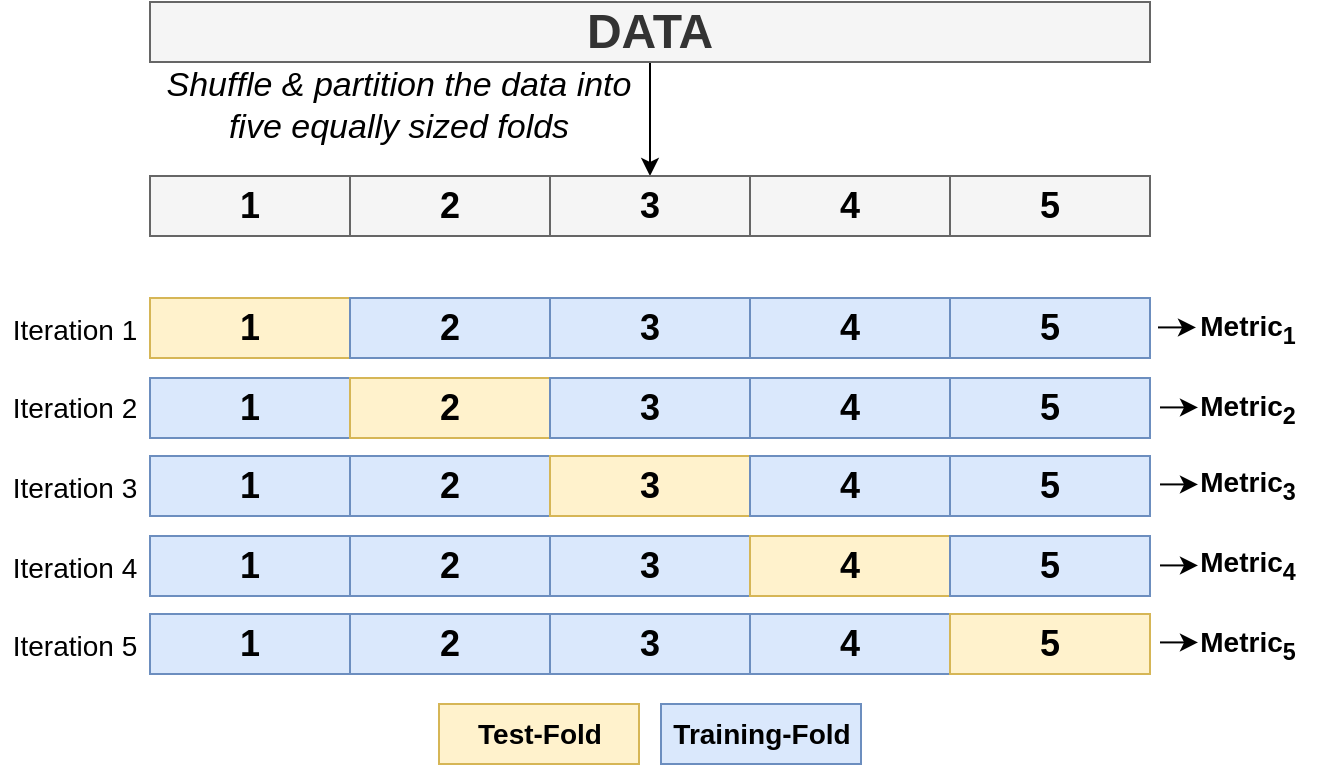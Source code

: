 <mxfile version="13.0.1"><diagram id="dfOa5_Vg3tfkJFFc-_it" name="Page-1"><mxGraphModel dx="2060" dy="1113" grid="0" gridSize="10" guides="1" tooltips="1" connect="1" arrows="1" fold="1" page="0" pageScale="1" pageWidth="827" pageHeight="1169" math="0" shadow="0"><root><mxCell id="0"/><mxCell id="1" parent="0"/><mxCell id="XUIznz5QriYrryBXYQu4-74" value="" style="rounded=0;whiteSpace=wrap;html=1;fillColor=#f5f5f5;strokeColor=#666666;fontColor=#333333;" vertex="1" parent="1"><mxGeometry x="94" y="280" width="100" height="30" as="geometry"/></mxCell><mxCell id="XUIznz5QriYrryBXYQu4-4" value="" style="edgeStyle=orthogonalEdgeStyle;rounded=0;orthogonalLoop=1;jettySize=auto;html=1;entryX=0.5;entryY=0;entryDx=0;entryDy=0;" edge="1" parent="1" source="XUIznz5QriYrryBXYQu4-1" target="XUIznz5QriYrryBXYQu4-76"><mxGeometry relative="1" as="geometry"><mxPoint x="344" y="271" as="targetPoint"/></mxGeometry></mxCell><mxCell id="XUIznz5QriYrryBXYQu4-1" value="&lt;font&gt;&lt;b style=&quot;font-size: 24px&quot;&gt;DATA&lt;/b&gt;&lt;br&gt;&lt;/font&gt;" style="rounded=0;whiteSpace=wrap;html=1;fillColor=#f5f5f5;strokeColor=#666666;fontColor=#333333;" vertex="1" parent="1"><mxGeometry x="94" y="193" width="500" height="30" as="geometry"/></mxCell><mxCell id="XUIznz5QriYrryBXYQu4-21" value="&lt;font style=&quot;font-size: 18px&quot;&gt;&lt;b&gt;1&lt;/b&gt;&lt;/font&gt;" style="text;html=1;strokeColor=none;fillColor=none;align=center;verticalAlign=middle;whiteSpace=wrap;rounded=0;" vertex="1" parent="1"><mxGeometry x="124" y="285" width="40" height="20" as="geometry"/></mxCell><mxCell id="XUIznz5QriYrryBXYQu4-75" value="" style="rounded=0;whiteSpace=wrap;html=1;fillColor=#f5f5f5;strokeColor=#666666;fontColor=#333333;" vertex="1" parent="1"><mxGeometry x="194" y="280" width="100" height="30" as="geometry"/></mxCell><mxCell id="XUIznz5QriYrryBXYQu4-76" value="" style="rounded=0;whiteSpace=wrap;html=1;fillColor=#f5f5f5;strokeColor=#666666;fontColor=#333333;" vertex="1" parent="1"><mxGeometry x="294" y="280" width="100" height="30" as="geometry"/></mxCell><mxCell id="XUIznz5QriYrryBXYQu4-77" value="" style="rounded=0;whiteSpace=wrap;html=1;fillColor=#f5f5f5;strokeColor=#666666;fontColor=#333333;" vertex="1" parent="1"><mxGeometry x="394" y="280" width="100" height="30" as="geometry"/></mxCell><mxCell id="XUIznz5QriYrryBXYQu4-78" value="" style="rounded=0;whiteSpace=wrap;html=1;fillColor=#f5f5f5;strokeColor=#666666;fontColor=#333333;" vertex="1" parent="1"><mxGeometry x="494" y="280" width="100" height="30" as="geometry"/></mxCell><mxCell id="XUIznz5QriYrryBXYQu4-79" value="&lt;span style=&quot;font-size: 18px&quot;&gt;&lt;b&gt;2&lt;/b&gt;&lt;/span&gt;" style="text;html=1;strokeColor=none;fillColor=none;align=center;verticalAlign=middle;whiteSpace=wrap;rounded=0;" vertex="1" parent="1"><mxGeometry x="224" y="285" width="40" height="20" as="geometry"/></mxCell><mxCell id="XUIznz5QriYrryBXYQu4-80" value="&lt;span style=&quot;font-size: 18px&quot;&gt;&lt;b&gt;3&lt;/b&gt;&lt;/span&gt;" style="text;html=1;strokeColor=none;fillColor=none;align=center;verticalAlign=middle;whiteSpace=wrap;rounded=0;" vertex="1" parent="1"><mxGeometry x="324" y="285" width="40" height="20" as="geometry"/></mxCell><mxCell id="XUIznz5QriYrryBXYQu4-81" value="&lt;span style=&quot;font-size: 18px&quot;&gt;&lt;b&gt;4&lt;/b&gt;&lt;/span&gt;" style="text;html=1;strokeColor=none;fillColor=none;align=center;verticalAlign=middle;whiteSpace=wrap;rounded=0;" vertex="1" parent="1"><mxGeometry x="424" y="285" width="40" height="20" as="geometry"/></mxCell><mxCell id="XUIznz5QriYrryBXYQu4-82" value="&lt;span style=&quot;font-size: 18px&quot;&gt;&lt;b&gt;5&lt;/b&gt;&lt;/span&gt;" style="text;html=1;strokeColor=none;fillColor=none;align=center;verticalAlign=middle;whiteSpace=wrap;rounded=0;" vertex="1" parent="1"><mxGeometry x="524" y="285" width="40" height="20" as="geometry"/></mxCell><mxCell id="XUIznz5QriYrryBXYQu4-83" value="" style="rounded=0;whiteSpace=wrap;html=1;fillColor=#fff2cc;strokeColor=#d6b656;" vertex="1" parent="1"><mxGeometry x="94" y="341" width="100" height="30" as="geometry"/></mxCell><mxCell id="XUIznz5QriYrryBXYQu4-84" value="&lt;font style=&quot;font-size: 18px&quot;&gt;&lt;b&gt;1&lt;/b&gt;&lt;/font&gt;" style="text;html=1;strokeColor=none;fillColor=none;align=center;verticalAlign=middle;whiteSpace=wrap;rounded=0;" vertex="1" parent="1"><mxGeometry x="124" y="346" width="40" height="20" as="geometry"/></mxCell><mxCell id="XUIznz5QriYrryBXYQu4-85" value="" style="rounded=0;whiteSpace=wrap;html=1;fillColor=#dae8fc;strokeColor=#6c8ebf;" vertex="1" parent="1"><mxGeometry x="194" y="341" width="100" height="30" as="geometry"/></mxCell><mxCell id="XUIznz5QriYrryBXYQu4-86" value="" style="rounded=0;whiteSpace=wrap;html=1;fillColor=#dae8fc;strokeColor=#6c8ebf;" vertex="1" parent="1"><mxGeometry x="294" y="341" width="100" height="30" as="geometry"/></mxCell><mxCell id="XUIznz5QriYrryBXYQu4-87" value="" style="rounded=0;whiteSpace=wrap;html=1;fillColor=#dae8fc;strokeColor=#6c8ebf;" vertex="1" parent="1"><mxGeometry x="394" y="341" width="100" height="30" as="geometry"/></mxCell><mxCell id="XUIznz5QriYrryBXYQu4-88" value="" style="rounded=0;whiteSpace=wrap;html=1;fillColor=#dae8fc;strokeColor=#6c8ebf;" vertex="1" parent="1"><mxGeometry x="494" y="341" width="100" height="30" as="geometry"/></mxCell><mxCell id="XUIznz5QriYrryBXYQu4-89" value="&lt;span style=&quot;font-size: 18px&quot;&gt;&lt;b&gt;2&lt;/b&gt;&lt;/span&gt;" style="text;html=1;strokeColor=none;fillColor=none;align=center;verticalAlign=middle;whiteSpace=wrap;rounded=0;" vertex="1" parent="1"><mxGeometry x="224" y="346" width="40" height="20" as="geometry"/></mxCell><mxCell id="XUIznz5QriYrryBXYQu4-90" value="&lt;span style=&quot;font-size: 18px&quot;&gt;&lt;b&gt;3&lt;/b&gt;&lt;/span&gt;" style="text;html=1;strokeColor=none;fillColor=none;align=center;verticalAlign=middle;whiteSpace=wrap;rounded=0;" vertex="1" parent="1"><mxGeometry x="324" y="346" width="40" height="20" as="geometry"/></mxCell><mxCell id="XUIznz5QriYrryBXYQu4-91" value="&lt;span style=&quot;font-size: 18px&quot;&gt;&lt;b&gt;4&lt;/b&gt;&lt;/span&gt;" style="text;html=1;strokeColor=none;fillColor=none;align=center;verticalAlign=middle;whiteSpace=wrap;rounded=0;" vertex="1" parent="1"><mxGeometry x="424" y="346" width="40" height="20" as="geometry"/></mxCell><mxCell id="XUIznz5QriYrryBXYQu4-92" value="&lt;span style=&quot;font-size: 18px&quot;&gt;&lt;b&gt;5&lt;/b&gt;&lt;/span&gt;" style="text;html=1;strokeColor=none;fillColor=none;align=center;verticalAlign=middle;whiteSpace=wrap;rounded=0;" vertex="1" parent="1"><mxGeometry x="524" y="346" width="40" height="20" as="geometry"/></mxCell><mxCell id="XUIznz5QriYrryBXYQu4-93" value="" style="rounded=0;whiteSpace=wrap;html=1;fillColor=#dae8fc;strokeColor=#6c8ebf;" vertex="1" parent="1"><mxGeometry x="94" y="381" width="100" height="30" as="geometry"/></mxCell><mxCell id="XUIznz5QriYrryBXYQu4-94" value="&lt;font style=&quot;font-size: 18px&quot;&gt;&lt;b&gt;1&lt;/b&gt;&lt;/font&gt;" style="text;html=1;strokeColor=none;fillColor=none;align=center;verticalAlign=middle;whiteSpace=wrap;rounded=0;" vertex="1" parent="1"><mxGeometry x="124" y="386" width="40" height="20" as="geometry"/></mxCell><mxCell id="XUIznz5QriYrryBXYQu4-95" value="" style="rounded=0;whiteSpace=wrap;html=1;fillColor=#fff2cc;strokeColor=#d6b656;" vertex="1" parent="1"><mxGeometry x="194" y="381" width="100" height="30" as="geometry"/></mxCell><mxCell id="XUIznz5QriYrryBXYQu4-96" value="" style="rounded=0;whiteSpace=wrap;html=1;fillColor=#dae8fc;strokeColor=#6c8ebf;" vertex="1" parent="1"><mxGeometry x="294" y="381" width="100" height="30" as="geometry"/></mxCell><mxCell id="XUIznz5QriYrryBXYQu4-97" value="" style="rounded=0;whiteSpace=wrap;html=1;fillColor=#dae8fc;strokeColor=#6c8ebf;" vertex="1" parent="1"><mxGeometry x="394" y="381" width="100" height="30" as="geometry"/></mxCell><mxCell id="XUIznz5QriYrryBXYQu4-98" value="" style="rounded=0;whiteSpace=wrap;html=1;fillColor=#dae8fc;strokeColor=#6c8ebf;" vertex="1" parent="1"><mxGeometry x="494" y="381" width="100" height="30" as="geometry"/></mxCell><mxCell id="XUIznz5QriYrryBXYQu4-99" value="&lt;span style=&quot;font-size: 18px&quot;&gt;&lt;b&gt;2&lt;/b&gt;&lt;/span&gt;" style="text;html=1;strokeColor=none;fillColor=none;align=center;verticalAlign=middle;whiteSpace=wrap;rounded=0;" vertex="1" parent="1"><mxGeometry x="224" y="386" width="40" height="20" as="geometry"/></mxCell><mxCell id="XUIznz5QriYrryBXYQu4-100" value="&lt;span style=&quot;font-size: 18px&quot;&gt;&lt;b&gt;3&lt;/b&gt;&lt;/span&gt;" style="text;html=1;strokeColor=none;fillColor=none;align=center;verticalAlign=middle;whiteSpace=wrap;rounded=0;" vertex="1" parent="1"><mxGeometry x="324" y="386" width="40" height="20" as="geometry"/></mxCell><mxCell id="XUIznz5QriYrryBXYQu4-101" value="&lt;span style=&quot;font-size: 18px&quot;&gt;&lt;b&gt;4&lt;/b&gt;&lt;/span&gt;" style="text;html=1;strokeColor=none;fillColor=none;align=center;verticalAlign=middle;whiteSpace=wrap;rounded=0;" vertex="1" parent="1"><mxGeometry x="424" y="386" width="40" height="20" as="geometry"/></mxCell><mxCell id="XUIznz5QriYrryBXYQu4-102" value="&lt;span style=&quot;font-size: 18px&quot;&gt;&lt;b&gt;5&lt;/b&gt;&lt;/span&gt;" style="text;html=1;strokeColor=none;fillColor=none;align=center;verticalAlign=middle;whiteSpace=wrap;rounded=0;" vertex="1" parent="1"><mxGeometry x="524" y="386" width="40" height="20" as="geometry"/></mxCell><mxCell id="XUIznz5QriYrryBXYQu4-103" value="" style="rounded=0;whiteSpace=wrap;html=1;fillColor=#dae8fc;strokeColor=#6c8ebf;" vertex="1" parent="1"><mxGeometry x="94" y="420" width="100" height="30" as="geometry"/></mxCell><mxCell id="XUIznz5QriYrryBXYQu4-104" value="&lt;font style=&quot;font-size: 18px&quot;&gt;&lt;b&gt;1&lt;/b&gt;&lt;/font&gt;" style="text;html=1;strokeColor=none;fillColor=none;align=center;verticalAlign=middle;whiteSpace=wrap;rounded=0;" vertex="1" parent="1"><mxGeometry x="124" y="425" width="40" height="20" as="geometry"/></mxCell><mxCell id="XUIznz5QriYrryBXYQu4-105" value="" style="rounded=0;whiteSpace=wrap;html=1;fillColor=#dae8fc;strokeColor=#6c8ebf;" vertex="1" parent="1"><mxGeometry x="194" y="420" width="100" height="30" as="geometry"/></mxCell><mxCell id="XUIznz5QriYrryBXYQu4-106" value="" style="rounded=0;whiteSpace=wrap;html=1;fillColor=#fff2cc;strokeColor=#d6b656;" vertex="1" parent="1"><mxGeometry x="294" y="420" width="100" height="30" as="geometry"/></mxCell><mxCell id="XUIznz5QriYrryBXYQu4-107" value="" style="rounded=0;whiteSpace=wrap;html=1;fillColor=#dae8fc;strokeColor=#6c8ebf;" vertex="1" parent="1"><mxGeometry x="394" y="420" width="100" height="30" as="geometry"/></mxCell><mxCell id="XUIznz5QriYrryBXYQu4-108" value="" style="rounded=0;whiteSpace=wrap;html=1;fillColor=#dae8fc;strokeColor=#6c8ebf;" vertex="1" parent="1"><mxGeometry x="494" y="420" width="100" height="30" as="geometry"/></mxCell><mxCell id="XUIznz5QriYrryBXYQu4-109" value="&lt;span style=&quot;font-size: 18px&quot;&gt;&lt;b&gt;2&lt;/b&gt;&lt;/span&gt;" style="text;html=1;strokeColor=none;fillColor=none;align=center;verticalAlign=middle;whiteSpace=wrap;rounded=0;" vertex="1" parent="1"><mxGeometry x="224" y="425" width="40" height="20" as="geometry"/></mxCell><mxCell id="XUIznz5QriYrryBXYQu4-110" value="&lt;span style=&quot;font-size: 18px&quot;&gt;&lt;b&gt;3&lt;/b&gt;&lt;/span&gt;" style="text;html=1;strokeColor=none;fillColor=none;align=center;verticalAlign=middle;whiteSpace=wrap;rounded=0;" vertex="1" parent="1"><mxGeometry x="324" y="425" width="40" height="20" as="geometry"/></mxCell><mxCell id="XUIznz5QriYrryBXYQu4-111" value="&lt;span style=&quot;font-size: 18px&quot;&gt;&lt;b&gt;4&lt;/b&gt;&lt;/span&gt;" style="text;html=1;strokeColor=none;fillColor=none;align=center;verticalAlign=middle;whiteSpace=wrap;rounded=0;" vertex="1" parent="1"><mxGeometry x="424" y="425" width="40" height="20" as="geometry"/></mxCell><mxCell id="XUIznz5QriYrryBXYQu4-112" value="&lt;span style=&quot;font-size: 18px&quot;&gt;&lt;b&gt;5&lt;/b&gt;&lt;/span&gt;" style="text;html=1;strokeColor=none;fillColor=none;align=center;verticalAlign=middle;whiteSpace=wrap;rounded=0;" vertex="1" parent="1"><mxGeometry x="524" y="425" width="40" height="20" as="geometry"/></mxCell><mxCell id="XUIznz5QriYrryBXYQu4-113" value="" style="rounded=0;whiteSpace=wrap;html=1;fillColor=#dae8fc;strokeColor=#6c8ebf;" vertex="1" parent="1"><mxGeometry x="94" y="460" width="100" height="30" as="geometry"/></mxCell><mxCell id="XUIznz5QriYrryBXYQu4-114" value="&lt;font style=&quot;font-size: 18px&quot;&gt;&lt;b&gt;1&lt;/b&gt;&lt;/font&gt;" style="text;html=1;strokeColor=none;fillColor=none;align=center;verticalAlign=middle;whiteSpace=wrap;rounded=0;" vertex="1" parent="1"><mxGeometry x="124" y="465" width="40" height="20" as="geometry"/></mxCell><mxCell id="XUIznz5QriYrryBXYQu4-115" value="" style="rounded=0;whiteSpace=wrap;html=1;fillColor=#dae8fc;strokeColor=#6c8ebf;" vertex="1" parent="1"><mxGeometry x="194" y="460" width="100" height="30" as="geometry"/></mxCell><mxCell id="XUIznz5QriYrryBXYQu4-116" value="" style="rounded=0;whiteSpace=wrap;html=1;fillColor=#dae8fc;strokeColor=#6c8ebf;" vertex="1" parent="1"><mxGeometry x="294" y="460" width="100" height="30" as="geometry"/></mxCell><mxCell id="XUIznz5QriYrryBXYQu4-117" value="" style="rounded=0;whiteSpace=wrap;html=1;fillColor=#fff2cc;strokeColor=#d6b656;" vertex="1" parent="1"><mxGeometry x="394" y="460" width="100" height="30" as="geometry"/></mxCell><mxCell id="XUIznz5QriYrryBXYQu4-118" value="" style="rounded=0;whiteSpace=wrap;html=1;fillColor=#dae8fc;strokeColor=#6c8ebf;" vertex="1" parent="1"><mxGeometry x="494" y="460" width="100" height="30" as="geometry"/></mxCell><mxCell id="XUIznz5QriYrryBXYQu4-119" value="&lt;span style=&quot;font-size: 18px&quot;&gt;&lt;b&gt;2&lt;/b&gt;&lt;/span&gt;" style="text;html=1;strokeColor=none;fillColor=none;align=center;verticalAlign=middle;whiteSpace=wrap;rounded=0;" vertex="1" parent="1"><mxGeometry x="224" y="465" width="40" height="20" as="geometry"/></mxCell><mxCell id="XUIznz5QriYrryBXYQu4-120" value="&lt;span style=&quot;font-size: 18px&quot;&gt;&lt;b&gt;3&lt;/b&gt;&lt;/span&gt;" style="text;html=1;strokeColor=none;fillColor=none;align=center;verticalAlign=middle;whiteSpace=wrap;rounded=0;" vertex="1" parent="1"><mxGeometry x="324" y="465" width="40" height="20" as="geometry"/></mxCell><mxCell id="XUIznz5QriYrryBXYQu4-121" value="&lt;span style=&quot;font-size: 18px&quot;&gt;&lt;b&gt;4&lt;/b&gt;&lt;/span&gt;" style="text;html=1;strokeColor=none;fillColor=none;align=center;verticalAlign=middle;whiteSpace=wrap;rounded=0;" vertex="1" parent="1"><mxGeometry x="424" y="465" width="40" height="20" as="geometry"/></mxCell><mxCell id="XUIznz5QriYrryBXYQu4-122" value="&lt;span style=&quot;font-size: 18px&quot;&gt;&lt;b&gt;5&lt;/b&gt;&lt;/span&gt;" style="text;html=1;strokeColor=none;fillColor=none;align=center;verticalAlign=middle;whiteSpace=wrap;rounded=0;" vertex="1" parent="1"><mxGeometry x="524" y="465" width="40" height="20" as="geometry"/></mxCell><mxCell id="XUIznz5QriYrryBXYQu4-123" value="" style="rounded=0;whiteSpace=wrap;html=1;fillColor=#dae8fc;strokeColor=#6c8ebf;" vertex="1" parent="1"><mxGeometry x="94" y="499" width="100" height="30" as="geometry"/></mxCell><mxCell id="XUIznz5QriYrryBXYQu4-124" value="&lt;font style=&quot;font-size: 18px&quot;&gt;&lt;b&gt;1&lt;/b&gt;&lt;/font&gt;" style="text;html=1;strokeColor=none;fillColor=none;align=center;verticalAlign=middle;whiteSpace=wrap;rounded=0;" vertex="1" parent="1"><mxGeometry x="124" y="504" width="40" height="20" as="geometry"/></mxCell><mxCell id="XUIznz5QriYrryBXYQu4-125" value="" style="rounded=0;whiteSpace=wrap;html=1;fillColor=#dae8fc;strokeColor=#6c8ebf;" vertex="1" parent="1"><mxGeometry x="194" y="499" width="100" height="30" as="geometry"/></mxCell><mxCell id="XUIznz5QriYrryBXYQu4-126" value="" style="rounded=0;whiteSpace=wrap;html=1;fillColor=#dae8fc;strokeColor=#6c8ebf;" vertex="1" parent="1"><mxGeometry x="294" y="499" width="100" height="30" as="geometry"/></mxCell><mxCell id="XUIznz5QriYrryBXYQu4-127" value="" style="rounded=0;whiteSpace=wrap;html=1;fillColor=#dae8fc;strokeColor=#6c8ebf;" vertex="1" parent="1"><mxGeometry x="394" y="499" width="100" height="30" as="geometry"/></mxCell><mxCell id="XUIznz5QriYrryBXYQu4-128" value="" style="rounded=0;whiteSpace=wrap;html=1;fillColor=#fff2cc;strokeColor=#d6b656;" vertex="1" parent="1"><mxGeometry x="494" y="499" width="100" height="30" as="geometry"/></mxCell><mxCell id="XUIznz5QriYrryBXYQu4-129" value="&lt;span style=&quot;font-size: 18px&quot;&gt;&lt;b&gt;2&lt;/b&gt;&lt;/span&gt;" style="text;html=1;strokeColor=none;fillColor=none;align=center;verticalAlign=middle;whiteSpace=wrap;rounded=0;" vertex="1" parent="1"><mxGeometry x="224" y="504" width="40" height="20" as="geometry"/></mxCell><mxCell id="XUIznz5QriYrryBXYQu4-130" value="&lt;span style=&quot;font-size: 18px&quot;&gt;&lt;b&gt;3&lt;/b&gt;&lt;/span&gt;" style="text;html=1;strokeColor=none;fillColor=none;align=center;verticalAlign=middle;whiteSpace=wrap;rounded=0;" vertex="1" parent="1"><mxGeometry x="324" y="504" width="40" height="20" as="geometry"/></mxCell><mxCell id="XUIznz5QriYrryBXYQu4-131" value="&lt;span style=&quot;font-size: 18px&quot;&gt;&lt;b&gt;4&lt;/b&gt;&lt;/span&gt;" style="text;html=1;strokeColor=none;fillColor=none;align=center;verticalAlign=middle;whiteSpace=wrap;rounded=0;" vertex="1" parent="1"><mxGeometry x="424" y="504" width="40" height="20" as="geometry"/></mxCell><mxCell id="XUIznz5QriYrryBXYQu4-132" value="&lt;span style=&quot;font-size: 18px&quot;&gt;&lt;b&gt;5&lt;/b&gt;&lt;/span&gt;" style="text;html=1;strokeColor=none;fillColor=none;align=center;verticalAlign=middle;whiteSpace=wrap;rounded=0;" vertex="1" parent="1"><mxGeometry x="524" y="504" width="40" height="20" as="geometry"/></mxCell><mxCell id="XUIznz5QriYrryBXYQu4-134" value="&lt;font style=&quot;font-size: 14px&quot;&gt;Iteration&amp;nbsp;1&lt;/font&gt;" style="text;html=1;strokeColor=none;fillColor=none;align=center;verticalAlign=middle;whiteSpace=wrap;rounded=0;" vertex="1" parent="1"><mxGeometry x="19" y="346" width="75" height="21" as="geometry"/></mxCell><mxCell id="XUIznz5QriYrryBXYQu4-139" value="&lt;font style=&quot;font-size: 14px&quot;&gt;&lt;b&gt;Test-Fold&lt;/b&gt;&lt;/font&gt;" style="rounded=0;whiteSpace=wrap;html=1;fillColor=#fff2cc;strokeColor=#d6b656;" vertex="1" parent="1"><mxGeometry x="238.5" y="544" width="100" height="30" as="geometry"/></mxCell><mxCell id="XUIznz5QriYrryBXYQu4-140" value="&lt;font style=&quot;font-size: 14px&quot;&gt;&lt;b&gt;Training-Fold&lt;/b&gt;&lt;/font&gt;" style="rounded=0;whiteSpace=wrap;html=1;fillColor=#dae8fc;strokeColor=#6c8ebf;" vertex="1" parent="1"><mxGeometry x="349.5" y="544" width="100" height="30" as="geometry"/></mxCell><mxCell id="XUIznz5QriYrryBXYQu4-145" value="" style="endArrow=classic;html=1;" edge="1" parent="1"><mxGeometry width="50" height="50" relative="1" as="geometry"><mxPoint x="598" y="355.71" as="sourcePoint"/><mxPoint x="617" y="355.71" as="targetPoint"/></mxGeometry></mxCell><mxCell id="XUIznz5QriYrryBXYQu4-146" value="" style="endArrow=classic;html=1;" edge="1" parent="1"><mxGeometry width="50" height="50" relative="1" as="geometry"><mxPoint x="599" y="395.71" as="sourcePoint"/><mxPoint x="618" y="395.71" as="targetPoint"/></mxGeometry></mxCell><mxCell id="XUIznz5QriYrryBXYQu4-147" value="" style="endArrow=classic;html=1;" edge="1" parent="1"><mxGeometry width="50" height="50" relative="1" as="geometry"><mxPoint x="599" y="434.21" as="sourcePoint"/><mxPoint x="618" y="434.21" as="targetPoint"/></mxGeometry></mxCell><mxCell id="XUIznz5QriYrryBXYQu4-148" value="" style="endArrow=classic;html=1;" edge="1" parent="1"><mxGeometry width="50" height="50" relative="1" as="geometry"><mxPoint x="599" y="474.71" as="sourcePoint"/><mxPoint x="618" y="474.71" as="targetPoint"/></mxGeometry></mxCell><mxCell id="XUIznz5QriYrryBXYQu4-149" value="" style="endArrow=classic;html=1;" edge="1" parent="1"><mxGeometry width="50" height="50" relative="1" as="geometry"><mxPoint x="599" y="513.21" as="sourcePoint"/><mxPoint x="618" y="513.21" as="targetPoint"/></mxGeometry></mxCell><mxCell id="XUIznz5QriYrryBXYQu4-151" value="&lt;font style=&quot;font-size: 14px&quot;&gt;&lt;b&gt;Metric&lt;sub&gt;1&lt;/sub&gt;&lt;/b&gt;&lt;/font&gt;" style="text;html=1;strokeColor=none;fillColor=none;align=center;verticalAlign=middle;whiteSpace=wrap;rounded=0;" vertex="1" parent="1"><mxGeometry x="608" y="345.5" width="70" height="20.5" as="geometry"/></mxCell><mxCell id="XUIznz5QriYrryBXYQu4-152" value="&lt;font style=&quot;font-size: 14px&quot;&gt;&lt;b&gt;Metric&lt;sub&gt;2&lt;/sub&gt;&lt;/b&gt;&lt;/font&gt;" style="text;html=1;strokeColor=none;fillColor=none;align=center;verticalAlign=middle;whiteSpace=wrap;rounded=0;" vertex="1" parent="1"><mxGeometry x="608" y="385.5" width="70" height="20.5" as="geometry"/></mxCell><mxCell id="XUIznz5QriYrryBXYQu4-153" value="&lt;font style=&quot;font-size: 14px&quot;&gt;&lt;b&gt;Metric&lt;sub&gt;3&lt;/sub&gt;&lt;/b&gt;&lt;/font&gt;" style="text;html=1;strokeColor=none;fillColor=none;align=center;verticalAlign=middle;whiteSpace=wrap;rounded=0;" vertex="1" parent="1"><mxGeometry x="608" y="424" width="70" height="20.5" as="geometry"/></mxCell><mxCell id="XUIznz5QriYrryBXYQu4-154" value="&lt;font style=&quot;font-size: 14px&quot;&gt;&lt;b&gt;Metric&lt;sub&gt;4&lt;/sub&gt;&lt;/b&gt;&lt;/font&gt;" style="text;html=1;strokeColor=none;fillColor=none;align=center;verticalAlign=middle;whiteSpace=wrap;rounded=0;" vertex="1" parent="1"><mxGeometry x="608" y="464" width="70" height="20.5" as="geometry"/></mxCell><mxCell id="XUIznz5QriYrryBXYQu4-156" value="&lt;font style=&quot;font-size: 14px&quot;&gt;&lt;b&gt;Metric&lt;sub&gt;5&lt;/sub&gt;&lt;/b&gt;&lt;/font&gt;" style="text;html=1;strokeColor=none;fillColor=none;align=center;verticalAlign=middle;whiteSpace=wrap;rounded=0;" vertex="1" parent="1"><mxGeometry x="608" y="504" width="70" height="20.5" as="geometry"/></mxCell><mxCell id="XUIznz5QriYrryBXYQu4-157" value="&lt;font size=&quot;1&quot;&gt;&lt;i style=&quot;font-size: 17px&quot;&gt;Shuffle &amp;amp; partition the data into five equally sized folds&lt;/i&gt;&lt;/font&gt;" style="text;html=1;strokeColor=none;fillColor=none;align=center;verticalAlign=middle;whiteSpace=wrap;rounded=0;" vertex="1" parent="1"><mxGeometry x="87" y="223" width="262.5" height="44" as="geometry"/></mxCell><mxCell id="XUIznz5QriYrryBXYQu4-159" value="&lt;font style=&quot;font-size: 14px&quot;&gt;Iteration 2&lt;/font&gt;" style="text;html=1;strokeColor=none;fillColor=none;align=center;verticalAlign=middle;whiteSpace=wrap;rounded=0;" vertex="1" parent="1"><mxGeometry x="19" y="385" width="75" height="21" as="geometry"/></mxCell><mxCell id="XUIznz5QriYrryBXYQu4-160" value="&lt;font style=&quot;font-size: 14px&quot;&gt;Iteration 3&lt;/font&gt;" style="text;html=1;strokeColor=none;fillColor=none;align=center;verticalAlign=middle;whiteSpace=wrap;rounded=0;" vertex="1" parent="1"><mxGeometry x="19" y="425" width="75" height="21" as="geometry"/></mxCell><mxCell id="XUIznz5QriYrryBXYQu4-161" value="&lt;font style=&quot;font-size: 14px&quot;&gt;Iteration 4&lt;/font&gt;" style="text;html=1;strokeColor=none;fillColor=none;align=center;verticalAlign=middle;whiteSpace=wrap;rounded=0;" vertex="1" parent="1"><mxGeometry x="19" y="465" width="75" height="21" as="geometry"/></mxCell><mxCell id="XUIznz5QriYrryBXYQu4-162" value="&lt;font style=&quot;font-size: 14px&quot;&gt;Iteration 5&lt;/font&gt;" style="text;html=1;strokeColor=none;fillColor=none;align=center;verticalAlign=middle;whiteSpace=wrap;rounded=0;" vertex="1" parent="1"><mxGeometry x="19" y="504" width="75" height="21" as="geometry"/></mxCell></root></mxGraphModel></diagram></mxfile>